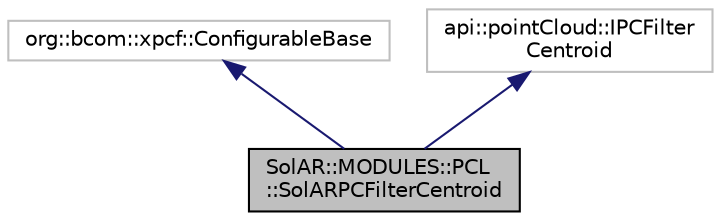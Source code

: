 digraph "SolAR::MODULES::PCL::SolARPCFilterCentroid"
{
 // LATEX_PDF_SIZE
  edge [fontname="Helvetica",fontsize="10",labelfontname="Helvetica",labelfontsize="10"];
  node [fontname="Helvetica",fontsize="10",shape=record];
  Node1 [label="SolAR::MODULES::PCL\l::SolARPCFilterCentroid",height=0.2,width=0.4,color="black", fillcolor="grey75", style="filled", fontcolor="black",tooltip="This component filters a point cloud according to a given centroid based on Point Cloud Library (PCL)..."];
  Node2 -> Node1 [dir="back",color="midnightblue",fontsize="10",style="solid",fontname="Helvetica"];
  Node2 [label="org::bcom::xpcf::ConfigurableBase",height=0.2,width=0.4,color="grey75", fillcolor="white", style="filled",tooltip=" "];
  Node3 -> Node1 [dir="back",color="midnightblue",fontsize="10",style="solid",fontname="Helvetica"];
  Node3 [label="api::pointCloud::IPCFilter\lCentroid",height=0.2,width=0.4,color="grey75", fillcolor="white", style="filled",tooltip=" "];
}
